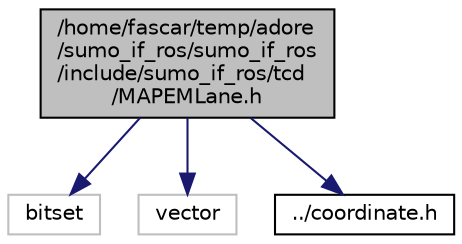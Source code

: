 digraph "/home/fascar/temp/adore/sumo_if_ros/sumo_if_ros/include/sumo_if_ros/tcd/MAPEMLane.h"
{
 // LATEX_PDF_SIZE
  edge [fontname="Helvetica",fontsize="10",labelfontname="Helvetica",labelfontsize="10"];
  node [fontname="Helvetica",fontsize="10",shape=record];
  Node1 [label="/home/fascar/temp/adore\l/sumo_if_ros/sumo_if_ros\l/include/sumo_if_ros/tcd\l/MAPEMLane.h",height=0.2,width=0.4,color="black", fillcolor="grey75", style="filled", fontcolor="black",tooltip=" "];
  Node1 -> Node2 [color="midnightblue",fontsize="10",style="solid",fontname="Helvetica"];
  Node2 [label="bitset",height=0.2,width=0.4,color="grey75", fillcolor="white", style="filled",tooltip=" "];
  Node1 -> Node3 [color="midnightblue",fontsize="10",style="solid",fontname="Helvetica"];
  Node3 [label="vector",height=0.2,width=0.4,color="grey75", fillcolor="white", style="filled",tooltip=" "];
  Node1 -> Node4 [color="midnightblue",fontsize="10",style="solid",fontname="Helvetica"];
  Node4 [label="../coordinate.h",height=0.2,width=0.4,color="black", fillcolor="white", style="filled",URL="$sumo__if__ros_2sumo__if__ros_2include_2sumo__if__ros_2coordinate_8h.html",tooltip=" "];
}
